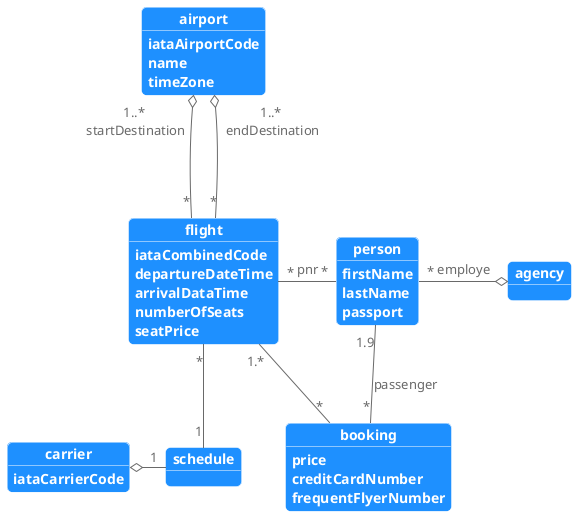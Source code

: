 
'logical data model
'----------------------------
@startuml "logical-data-model"
skinparam Shadowing False
skinparam RoundCorner 10
skinparam DefaultFontColor DimGrey

' ref https://www.youtube.com/watch?v=UI6lqHOVHic&ab_channel=Lucidchart

skinparam Object {
    BackgroundColor DodgerBlue
    ArrowColor DimGrey
    BorderColor White
    FontColor White
    FontStyle Bold
    AttributeFontColor White
    StereotypeFontColor White
}

Object flight {
    'This is a combination of carrier code and the three digits
    iataCombinedCode
    departureDateTime
    arrivalDataTime
    numberOfSeats
    seatPrice
}

Object carrier {
    iataCarrierCode
}

Object airport {
    iataAirportCode
    name
    timeZone
}

Object person {
    firstName
    lastName
    passport
}

Object booking {
    price
    'if credit card is null booking is paid by Frequent Flyer Number
    creditCardNumber
    frequentFlyerNumber
}

Object schedule
Object agency

airport "1..*\n startDestination" o--- "*" flight
airport "1..*\n endDestination" o--- "*" flight

flight "*" -- "1" schedule
flight "*" - "*" person: pnr
carrier o- "1" schedule

person "1.9" -- "*" booking: passenger
person "*" -o agency: employe

booking "*" -- "1.*" flight

@enduml

'use case model
'----------------------------
@startuml "use-case-model"
skinparam Shadowing False
skinparam RoundCorner 10
skinparam DefaultFontColor DimGrey
hide circle

'ref https://plantuml.com/use-case-diagram

@enduml